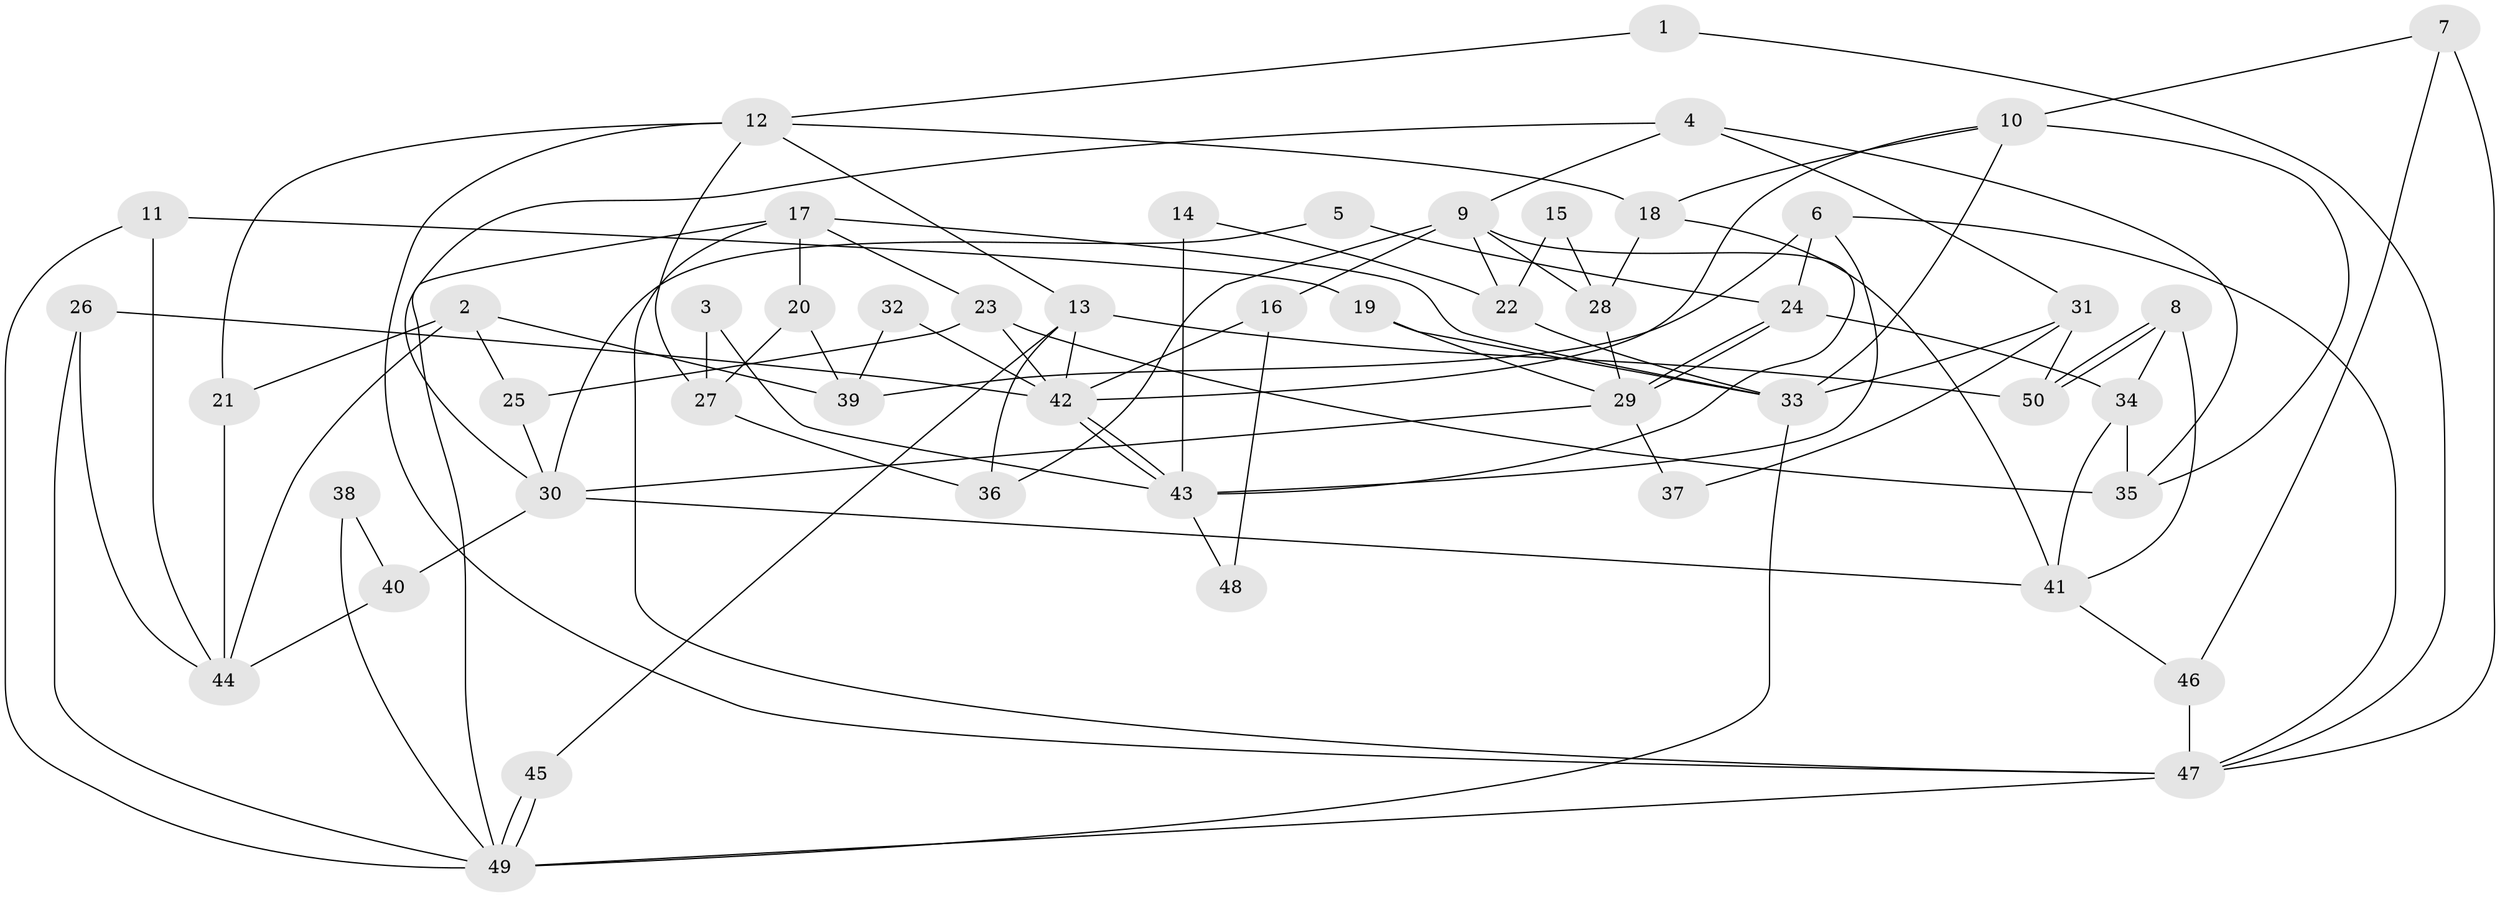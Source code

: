 // Generated by graph-tools (version 1.1) at 2025/11/02/27/25 16:11:19]
// undirected, 50 vertices, 100 edges
graph export_dot {
graph [start="1"]
  node [color=gray90,style=filled];
  1;
  2;
  3;
  4;
  5;
  6;
  7;
  8;
  9;
  10;
  11;
  12;
  13;
  14;
  15;
  16;
  17;
  18;
  19;
  20;
  21;
  22;
  23;
  24;
  25;
  26;
  27;
  28;
  29;
  30;
  31;
  32;
  33;
  34;
  35;
  36;
  37;
  38;
  39;
  40;
  41;
  42;
  43;
  44;
  45;
  46;
  47;
  48;
  49;
  50;
  1 -- 47;
  1 -- 12;
  2 -- 44;
  2 -- 25;
  2 -- 21;
  2 -- 39;
  3 -- 43;
  3 -- 27;
  4 -- 9;
  4 -- 35;
  4 -- 30;
  4 -- 31;
  5 -- 30;
  5 -- 24;
  6 -- 47;
  6 -- 43;
  6 -- 24;
  6 -- 39;
  7 -- 46;
  7 -- 47;
  7 -- 10;
  8 -- 50;
  8 -- 50;
  8 -- 41;
  8 -- 34;
  9 -- 36;
  9 -- 28;
  9 -- 16;
  9 -- 22;
  9 -- 43;
  10 -- 42;
  10 -- 18;
  10 -- 33;
  10 -- 35;
  11 -- 49;
  11 -- 19;
  11 -- 44;
  12 -- 47;
  12 -- 13;
  12 -- 18;
  12 -- 21;
  12 -- 27;
  13 -- 42;
  13 -- 50;
  13 -- 36;
  13 -- 45;
  14 -- 43;
  14 -- 22;
  15 -- 28;
  15 -- 22;
  16 -- 42;
  16 -- 48;
  17 -- 49;
  17 -- 23;
  17 -- 20;
  17 -- 33;
  17 -- 47;
  18 -- 28;
  18 -- 41;
  19 -- 29;
  19 -- 33;
  20 -- 39;
  20 -- 27;
  21 -- 44;
  22 -- 33;
  23 -- 35;
  23 -- 42;
  23 -- 25;
  24 -- 29;
  24 -- 29;
  24 -- 34;
  25 -- 30;
  26 -- 44;
  26 -- 49;
  26 -- 42;
  27 -- 36;
  28 -- 29;
  29 -- 30;
  29 -- 37;
  30 -- 41;
  30 -- 40;
  31 -- 33;
  31 -- 37;
  31 -- 50;
  32 -- 42;
  32 -- 39;
  33 -- 49;
  34 -- 35;
  34 -- 41;
  38 -- 49;
  38 -- 40;
  40 -- 44;
  41 -- 46;
  42 -- 43;
  42 -- 43;
  43 -- 48;
  45 -- 49;
  45 -- 49;
  46 -- 47;
  47 -- 49;
}
